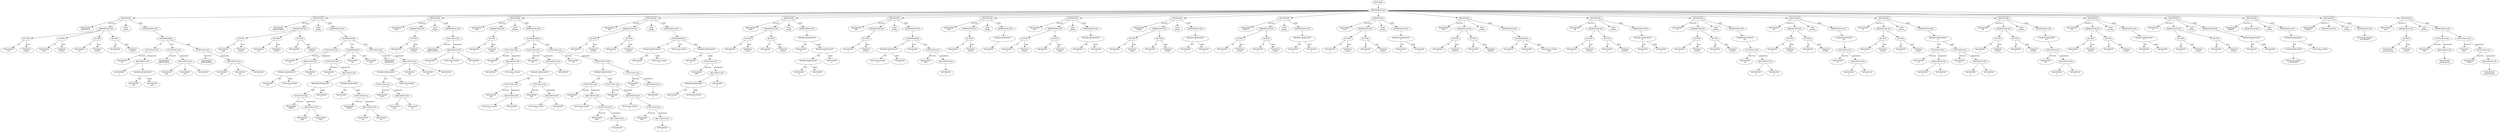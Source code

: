 digraph AST {
node0 [label="PROGRAM"]
node1 [label="DEFINITION-LIST"]
node2 [label="DEFINITION"]
node3 [label="IDENTIFIER\nSQRTSPLIT"]
node4 [label="PARAMETER-LIST"]
node5 [label="ID-TYPE"]
node6 [label="IDENTIFIER\nmid"]
node7 [label="TERMINAL\ninteger"]
node8 [label="ID-TYPE"]
node9 [label="IDENTIFIER\nhigh"]
node10 [label="TERMINAL\ninteger"]
node11 [label="ID-TYPE"]
node12 [label="IDENTIFIER\nlow"]
node13 [label="TERMINAL\ninteger"]
node14 [label="ID-TYPE"]
node15 [label="IDENTIFIER\nn"]
node16 [label="TERMINAL\ninteger"]
node17 [label="TYPE\ninteger"]
node18 [label="EXPRESSION-LIST"]
node19 [label="IF-EXPRESSION"]
node20 [label="FUNCTION-CALL"]
node21 [label="IDENTIFIER\nLE"]
node22 [label="ARGUMENT-LIST"]
node23 [label="IDENTIFIER\nn"]
node24 [label="BINARY-EXPRESSION\n*"]
node25 [label="IDENTIFIER\nmid"]
node26 [label="IDENTIFIER\nmid"]
node27 [label="FUNCTION-CALL"]
node28 [label="IDENTIFIER\nSQRTSEARCH"]
node29 [label="ARGUMENT-LIST"]
node30 [label="IDENTIFIER\nhigh"]
node31 [label="IDENTIFIER\nmid"]
node32 [label="IDENTIFIER\nn"]
node33 [label="FUNCTION-CALL"]
node34 [label="IDENTIFIER\nSQRTSEARCH"]
node35 [label="ARGUMENT-LIST"]
node36 [label="IDENTIFIER\nmid"]
node37 [label="IDENTIFIER\nlow"]
node38 [label="IDENTIFIER\nn"]
node39 [label="DEFINITION"]
node40 [label="IDENTIFIER\nSQRTSEARCH"]
node41 [label="PARAMETER-LIST"]
node42 [label="ID-TYPE"]
node43 [label="IDENTIFIER\nhigh"]
node44 [label="TERMINAL\ninteger"]
node45 [label="ID-TYPE"]
node46 [label="IDENTIFIER\nlow"]
node47 [label="TERMINAL\ninteger"]
node48 [label="ID-TYPE"]
node49 [label="IDENTIFIER\nn"]
node50 [label="TERMINAL\ninteger"]
node51 [label="TYPE\ninteger"]
node52 [label="EXPRESSION-LIST"]
node53 [label="IF-EXPRESSION"]
node54 [label="FUNCTION-CALL"]
node55 [label="IDENTIFIER\nLE"]
node56 [label="ARGUMENT-LIST"]
node57 [label="BINARY-EXPRESSION\n+"]
node58 [label="IDENTIFIER\nlow"]
node59 [label="INTEGER-LITERAL\n1"]
node60 [label="IDENTIFIER\nhigh"]
node61 [label="IF-EXPRESSION"]
node62 [label="FUNCTION-CALL"]
node63 [label="IDENTIFIER\nLE"]
node64 [label="ARGUMENT-LIST"]
node65 [label="BINARY-EXPRESSION\n-"]
node66 [label="FUNCTION-CALL"]
node67 [label="IDENTIFIER\nTIMES"]
node68 [label="ARGUMENT-LIST"]
node69 [label="IDENTIFIER\nhigh"]
node70 [label="IDENTIFIER\nhigh"]
node71 [label="IDENTIFIER\nn"]
node72 [label="BINARY-EXPRESSION\n-"]
node73 [label="IDENTIFIER\nn"]
node74 [label="FUNCTION-CALL"]
node75 [label="IDENTIFIER\nTIMES"]
node76 [label="ARGUMENT-LIST"]
node77 [label="IDENTIFIER\nlow"]
node78 [label="IDENTIFIER\nlow"]
node79 [label="IDENTIFIER\nlow"]
node80 [label="IDENTIFIER\nhigh"]
node81 [label="FUNCTION-CALL"]
node82 [label="IDENTIFIER\nSQRTSPLIT"]
node83 [label="ARGUMENT-LIST"]
node84 [label="BINARY-EXPRESSION\n/"]
node85 [label="FUNCTION-CALL"]
node86 [label="IDENTIFIER\nPLUS"]
node87 [label="ARGUMENT-LIST"]
node88 [label="IDENTIFIER\nhigh"]
node89 [label="IDENTIFIER\nlow"]
node90 [label="INTEGER-LITERAL\n2"]
node91 [label="IDENTIFIER\nhigh"]
node92 [label="IDENTIFIER\nlow"]
node93 [label="IDENTIFIER\nn"]
node94 [label="DEFINITION"]
node95 [label="IDENTIFIER\nSQRT"]
node96 [label="PARAMETER-LIST"]
node97 [label="ID-TYPE"]
node98 [label="IDENTIFIER\nn"]
node99 [label="TERMINAL\ninteger"]
node100 [label="TYPE\ninteger"]
node101 [label="EXPRESSION-LIST"]
node102 [label="FUNCTION-CALL"]
node103 [label="IDENTIFIER\nSQRTSEARCH"]
node104 [label="ARGUMENT-LIST"]
node105 [label="IDENTIFIER\nn"]
node106 [label="INTEGER-LITERAL\n0"]
node107 [label="IDENTIFIER\nn"]
node108 [label="DEFINITION"]
node109 [label="IDENTIFIER\nODD"]
node110 [label="PARAMETER-LIST"]
node111 [label="ID-TYPE"]
node112 [label="IDENTIFIER\nn"]
node113 [label="TERMINAL\ninteger"]
node114 [label="TYPE\nboolean"]
node115 [label="EXPRESSION-LIST"]
node116 [label="IF-EXPRESSION"]
node117 [label="FUNCTION-CALL"]
node118 [label="IDENTIFIER\nLE"]
node119 [label="ARGUMENT-LIST"]
node120 [label="IDENTIFIER\nn"]
node121 [label="INTEGER-LITERAL\n0"]
node122 [label="FUNCTION-CALL"]
node123 [label="IDENTIFIER\nGT"]
node124 [label="ARGUMENT-LIST"]
node125 [label="BINARY-EXPRESSION\n+"]
node126 [label="FUNCTION-CALL"]
node127 [label="IDENTIFIER\nDIV"]
node128 [label="ARGUMENT-LIST"]
node129 [label="INTEGER-LITERAL\n2"]
node130 [label="IDENTIFIER\nn"]
node131 [label="FUNCTION-CALL"]
node132 [label="IDENTIFIER\nDIV"]
node133 [label="ARGUMENT-LIST"]
node134 [label="INTEGER-LITERAL\n2"]
node135 [label="IDENTIFIER\nn"]
node136 [label="IDENTIFIER\nn"]
node137 [label="FUNCTION-CALL"]
node138 [label="IDENTIFIER\nGT"]
node139 [label="ARGUMENT-LIST"]
node140 [label="BINARY-EXPRESSION\n+"]
node141 [label="FUNCTION-CALL"]
node142 [label="IDENTIFIER\nDIV"]
node143 [label="ARGUMENT-LIST"]
node144 [label="INTEGER-LITERAL\n2"]
node145 [label="FUNCTION-CALL"]
node146 [label="IDENTIFIER\nNEG"]
node147 [label="ARGUMENT-LIST"]
node148 [label="IDENTIFIER\nn"]
node149 [label="FUNCTION-CALL"]
node150 [label="IDENTIFIER\nDIV"]
node151 [label="ARGUMENT-LIST"]
node152 [label="INTEGER-LITERAL\n2"]
node153 [label="FUNCTION-CALL"]
node154 [label="IDENTIFIER\nNEG"]
node155 [label="ARGUMENT-LIST"]
node156 [label="IDENTIFIER\nn"]
node157 [label="FUNCTION-CALL"]
node158 [label="IDENTIFIER\nNEG"]
node159 [label="ARGUMENT-LIST"]
node160 [label="IDENTIFIER\nn"]
node161 [label="DEFINITION"]
node162 [label="IDENTIFIER\nEXP"]
node163 [label="PARAMETER-LIST"]
node164 [label="ID-TYPE"]
node165 [label="IDENTIFIER\nn"]
node166 [label="TERMINAL\ninteger"]
node167 [label="ID-TYPE"]
node168 [label="IDENTIFIER\nm"]
node169 [label="TERMINAL\ninteger"]
node170 [label="TYPE\ninteger"]
node171 [label="EXPRESSION-LIST"]
node172 [label="IF-EXPRESSION"]
node173 [label="BINARY-EXPRESSION\n="]
node174 [label="IDENTIFIER\nn"]
node175 [label="INTEGER-LITERAL\n0"]
node176 [label="INTEGER-LITERAL\n1"]
node177 [label="BINARY-EXPRESSION\n*"]
node178 [label="IDENTIFIER\nm"]
node179 [label="FUNCTION-CALL"]
node180 [label="IDENTIFIER\nEXP"]
node181 [label="ARGUMENT-LIST"]
node182 [label="BINARY-EXPRESSION\n-"]
node183 [label="IDENTIFIER\nn"]
node184 [label="INTEGER-LITERAL\n1"]
node185 [label="IDENTIFIER\nm"]
node186 [label="DEFINITION"]
node187 [label="IDENTIFIER\nMOD"]
node188 [label="PARAMETER-LIST"]
node189 [label="ID-TYPE"]
node190 [label="IDENTIFIER\nn"]
node191 [label="TERMINAL\ninteger"]
node192 [label="ID-TYPE"]
node193 [label="IDENTIFIER\nm"]
node194 [label="TERMINAL\ninteger"]
node195 [label="TYPE\ninteger"]
node196 [label="EXPRESSION-LIST"]
node197 [label="BINARY-EXPRESSION\n-"]
node198 [label="IDENTIFIER\nm"]
node199 [label="BINARY-EXPRESSION\n*"]
node200 [label="BINARY-EXPRESSION\n/"]
node201 [label="IDENTIFIER\nm"]
node202 [label="IDENTIFIER\nn"]
node203 [label="IDENTIFIER\nn"]
node204 [label="DEFINITION"]
node205 [label="IDENTIFIER\nABS"]
node206 [label="PARAMETER-LIST"]
node207 [label="ID-TYPE"]
node208 [label="IDENTIFIER\nn"]
node209 [label="TERMINAL\ninteger"]
node210 [label="TYPE\ninteger"]
node211 [label="EXPRESSION-LIST"]
node212 [label="IF-EXPRESSION"]
node213 [label="BINARY-EXPRESSION\n<"]
node214 [label="INTEGER-LITERAL\n0"]
node215 [label="IDENTIFIER\nn"]
node216 [label="IDENTIFIER\nn"]
node217 [label="FUNCTION-CALL"]
node218 [label="IDENTIFIER\nNEG"]
node219 [label="ARGUMENT-LIST"]
node220 [label="IDENTIFIER\nn"]
node221 [label="DEFINITION"]
node222 [label="IDENTIFIER\nNEG"]
node223 [label="PARAMETER-LIST"]
node224 [label="ID-TYPE"]
node225 [label="IDENTIFIER\nn"]
node226 [label="TERMINAL\ninteger"]
node227 [label="TYPE\ninteger"]
node228 [label="EXPRESSION-LIST"]
node229 [label="UNARY-EXPRESSION\n-"]
node230 [label="IDENTIFIER\nn"]
node231 [label="DEFINITION"]
node232 [label="IDENTIFIER\nDIV"]
node233 [label="PARAMETER-LIST"]
node234 [label="ID-TYPE"]
node235 [label="IDENTIFIER\nq"]
node236 [label="TERMINAL\ninteger"]
node237 [label="ID-TYPE"]
node238 [label="IDENTIFIER\np"]
node239 [label="TERMINAL\ninteger"]
node240 [label="TYPE\ninteger"]
node241 [label="EXPRESSION-LIST"]
node242 [label="BINARY-EXPRESSION\n/"]
node243 [label="IDENTIFIER\np"]
node244 [label="IDENTIFIER\nq"]
node245 [label="DEFINITION"]
node246 [label="IDENTIFIER\nTIMES"]
node247 [label="PARAMETER-LIST"]
node248 [label="ID-TYPE"]
node249 [label="IDENTIFIER\nq"]
node250 [label="TERMINAL\ninteger"]
node251 [label="ID-TYPE"]
node252 [label="IDENTIFIER\np"]
node253 [label="TERMINAL\ninteger"]
node254 [label="TYPE\ninteger"]
node255 [label="EXPRESSION-LIST"]
node256 [label="BINARY-EXPRESSION\n*"]
node257 [label="IDENTIFIER\np"]
node258 [label="IDENTIFIER\nq"]
node259 [label="DEFINITION"]
node260 [label="IDENTIFIER\nMINUS"]
node261 [label="PARAMETER-LIST"]
node262 [label="ID-TYPE"]
node263 [label="IDENTIFIER\nq"]
node264 [label="TERMINAL\ninteger"]
node265 [label="ID-TYPE"]
node266 [label="IDENTIFIER\np"]
node267 [label="TERMINAL\ninteger"]
node268 [label="TYPE\ninteger"]
node269 [label="EXPRESSION-LIST"]
node270 [label="BINARY-EXPRESSION\n-"]
node271 [label="IDENTIFIER\np"]
node272 [label="IDENTIFIER\nq"]
node273 [label="DEFINITION"]
node274 [label="IDENTIFIER\nPLUS"]
node275 [label="PARAMETER-LIST"]
node276 [label="ID-TYPE"]
node277 [label="IDENTIFIER\nq"]
node278 [label="TERMINAL\ninteger"]
node279 [label="ID-TYPE"]
node280 [label="IDENTIFIER\np"]
node281 [label="TERMINAL\ninteger"]
node282 [label="TYPE\ninteger"]
node283 [label="EXPRESSION-LIST"]
node284 [label="BINARY-EXPRESSION\n+"]
node285 [label="IDENTIFIER\np"]
node286 [label="IDENTIFIER\nq"]
node287 [label="DEFINITION"]
node288 [label="IDENTIFIER\nAND"]
node289 [label="PARAMETER-LIST"]
node290 [label="ID-TYPE"]
node291 [label="IDENTIFIER\nq"]
node292 [label="TERMINAL\nboolean"]
node293 [label="ID-TYPE"]
node294 [label="IDENTIFIER\np"]
node295 [label="TERMINAL\nboolean"]
node296 [label="TYPE\nboolean"]
node297 [label="EXPRESSION-LIST"]
node298 [label="IF-EXPRESSION"]
node299 [label="IDENTIFIER\np"]
node300 [label="IDENTIFIER\nq"]
node301 [label="BOOLEAN-LITERAL\nfalse"]
node302 [label="DEFINITION"]
node303 [label="IDENTIFIER\nOR"]
node304 [label="PARAMETER-LIST"]
node305 [label="ID-TYPE"]
node306 [label="IDENTIFIER\nq"]
node307 [label="TERMINAL\nboolean"]
node308 [label="ID-TYPE"]
node309 [label="IDENTIFIER\np"]
node310 [label="TERMINAL\nboolean"]
node311 [label="TYPE\nboolean"]
node312 [label="EXPRESSION-LIST"]
node313 [label="BINARY-EXPRESSION\nor"]
node314 [label="IDENTIFIER\np"]
node315 [label="IDENTIFIER\nq"]
node316 [label="DEFINITION"]
node317 [label="IDENTIFIER\nGT"]
node318 [label="PARAMETER-LIST"]
node319 [label="ID-TYPE"]
node320 [label="IDENTIFIER\nq"]
node321 [label="TERMINAL\ninteger"]
node322 [label="ID-TYPE"]
node323 [label="IDENTIFIER\np"]
node324 [label="TERMINAL\ninteger"]
node325 [label="TYPE\nboolean"]
node326 [label="EXPRESSION-LIST"]
node327 [label="UNARY-EXPRESSION\nnot"]
node328 [label="FUNCTION-CALL"]
node329 [label="IDENTIFIER\nLE"]
node330 [label="ARGUMENT-LIST"]
node331 [label="IDENTIFIER\nq"]
node332 [label="IDENTIFIER\np"]
node333 [label="DEFINITION"]
node334 [label="IDENTIFIER\nGE"]
node335 [label="PARAMETER-LIST"]
node336 [label="ID-TYPE"]
node337 [label="IDENTIFIER\nq"]
node338 [label="TERMINAL\ninteger"]
node339 [label="ID-TYPE"]
node340 [label="IDENTIFIER\np"]
node341 [label="TERMINAL\ninteger"]
node342 [label="TYPE\nboolean"]
node343 [label="EXPRESSION-LIST"]
node344 [label="UNARY-EXPRESSION\nnot"]
node345 [label="FUNCTION-CALL"]
node346 [label="IDENTIFIER\nLT"]
node347 [label="ARGUMENT-LIST"]
node348 [label="IDENTIFIER\nq"]
node349 [label="IDENTIFIER\np"]
node350 [label="DEFINITION"]
node351 [label="IDENTIFIER\nLE"]
node352 [label="PARAMETER-LIST"]
node353 [label="ID-TYPE"]
node354 [label="IDENTIFIER\nq"]
node355 [label="TERMINAL\ninteger"]
node356 [label="ID-TYPE"]
node357 [label="IDENTIFIER\np"]
node358 [label="TERMINAL\ninteger"]
node359 [label="TYPE\nboolean"]
node360 [label="EXPRESSION-LIST"]
node361 [label="BINARY-EXPRESSION\nor"]
node362 [label="FUNCTION-CALL"]
node363 [label="IDENTIFIER\nLT"]
node364 [label="ARGUMENT-LIST"]
node365 [label="IDENTIFIER\nq"]
node366 [label="IDENTIFIER\np"]
node367 [label="FUNCTION-CALL"]
node368 [label="IDENTIFIER\nEQ"]
node369 [label="ARGUMENT-LIST"]
node370 [label="IDENTIFIER\nq"]
node371 [label="IDENTIFIER\np"]
node372 [label="DEFINITION"]
node373 [label="IDENTIFIER\nNE"]
node374 [label="PARAMETER-LIST"]
node375 [label="ID-TYPE"]
node376 [label="IDENTIFIER\nq"]
node377 [label="TERMINAL\ninteger"]
node378 [label="ID-TYPE"]
node379 [label="IDENTIFIER\np"]
node380 [label="TERMINAL\ninteger"]
node381 [label="TYPE\nboolean"]
node382 [label="EXPRESSION-LIST"]
node383 [label="UNARY-EXPRESSION\nnot"]
node384 [label="FUNCTION-CALL"]
node385 [label="IDENTIFIER\nEQ"]
node386 [label="ARGUMENT-LIST"]
node387 [label="IDENTIFIER\nq"]
node388 [label="IDENTIFIER\np"]
node389 [label="DEFINITION"]
node390 [label="IDENTIFIER\nEQ"]
node391 [label="PARAMETER-LIST"]
node392 [label="ID-TYPE"]
node393 [label="IDENTIFIER\nq"]
node394 [label="TERMINAL\ninteger"]
node395 [label="ID-TYPE"]
node396 [label="IDENTIFIER\np"]
node397 [label="TERMINAL\ninteger"]
node398 [label="TYPE\nboolean"]
node399 [label="EXPRESSION-LIST"]
node400 [label="BINARY-EXPRESSION\n="]
node401 [label="IDENTIFIER\np"]
node402 [label="IDENTIFIER\nq"]
node403 [label="DEFINITION"]
node404 [label="IDENTIFIER\nLT"]
node405 [label="PARAMETER-LIST"]
node406 [label="ID-TYPE"]
node407 [label="IDENTIFIER\nq"]
node408 [label="TERMINAL\ninteger"]
node409 [label="ID-TYPE"]
node410 [label="IDENTIFIER\np"]
node411 [label="TERMINAL\ninteger"]
node412 [label="TYPE\nboolean"]
node413 [label="EXPRESSION-LIST"]
node414 [label="BINARY-EXPRESSION\n<"]
node415 [label="IDENTIFIER\np"]
node416 [label="IDENTIFIER\nq"]
node417 [label="DEFINITION"]
node418 [label="IDENTIFIER\nMININT"]
node419 [label="PARAMETER-LIST"]
node420 [label="TYPE\ninteger"]
node421 [label="EXPRESSION-LIST"]
node422 [label="BINARY-EXPRESSION\n-"]
node423 [label="UNARY-EXPRESSION\n-"]
node424 [label="INTEGER-LITERAL\n2147483647"]
node425 [label="INTEGER-LITERAL\n1"]
node426 [label="DEFINITION"]
node427 [label="IDENTIFIER\nMAXINT"]
node428 [label="PARAMETER-LIST"]
node429 [label="TYPE\ninteger"]
node430 [label="EXPRESSION-LIST"]
node431 [label="INTEGER-LITERAL\n2147483647"]
node432 [label="DEFINITION"]
node433 [label="IDENTIFIER\nmain"]
node434 [label="PARAMETER-LIST"]
node435 [label="ID-TYPE"]
node436 [label="IDENTIFIER\ntestArgument"]
node437 [label="TERMINAL\ninteger"]
node438 [label="TYPE\nboolean"]
node439 [label="EXPRESSION-LIST"]
node440 [label="FUNCTION-CALL"]
node441 [label="IDENTIFIER\nODD"]
node442 [label="ARGUMENT-LIST"]
node443 [label="IDENTIFIER\ntestArgument"]
node444 [label="FUNCTION-CALL"]
node445 [label="TERMINAL\nprint"]
node446 [label="FUNCTION-CALL"]
node447 [label="IDENTIFIER\nSQRT"]
node448 [label="ARGUMENT-LIST"]
node449 [label="IDENTIFIER\ntestArgument"]
node2 -> node3 [label="function"]
node5 -> node6 [label="id"]
node5 -> node7 [label="type"]
node4 -> node5
node8 -> node9 [label="id"]
node8 -> node10 [label="type"]
node4 -> node8
node11 -> node12 [label="id"]
node11 -> node13 [label="type"]
node4 -> node11
node14 -> node15 [label="id"]
node14 -> node16 [label="type"]
node4 -> node14
node2 -> node4
node2 -> node17
node20 -> node21 [label="function"]
node22 -> node23
node24 -> node25 [label="left"]
node24 -> node26 [label="right"]
node22 -> node24
node20 -> node22 [label="arguments"]
node19 -> node20 [label="if"]
node27 -> node28 [label="function"]
node29 -> node30
node29 -> node31
node29 -> node32
node27 -> node29 [label="arguments"]
node19 -> node27 [label="else"]
node33 -> node34 [label="function"]
node35 -> node36
node35 -> node37
node35 -> node38
node33 -> node35 [label="arguments"]
node19 -> node33 [label="then"]
node18 -> node19
node2 -> node18 [label="body"]
node1 -> node2
node39 -> node40 [label="function"]
node42 -> node43 [label="id"]
node42 -> node44 [label="type"]
node41 -> node42
node45 -> node46 [label="id"]
node45 -> node47 [label="type"]
node41 -> node45
node48 -> node49 [label="id"]
node48 -> node50 [label="type"]
node41 -> node48
node39 -> node41
node39 -> node51
node54 -> node55 [label="function"]
node57 -> node58 [label="left"]
node57 -> node59 [label="right"]
node56 -> node57
node56 -> node60
node54 -> node56 [label="arguments"]
node53 -> node54 [label="if"]
node62 -> node63 [label="function"]
node66 -> node67 [label="function"]
node68 -> node69
node68 -> node70
node66 -> node68 [label="arguments"]
node65 -> node66 [label="left"]
node65 -> node71 [label="right"]
node64 -> node65
node72 -> node73 [label="left"]
node74 -> node75 [label="function"]
node76 -> node77
node76 -> node78
node74 -> node76 [label="arguments"]
node72 -> node74 [label="right"]
node64 -> node72
node62 -> node64 [label="arguments"]
node61 -> node62 [label="if"]
node61 -> node79 [label="else"]
node61 -> node80 [label="then"]
node53 -> node61 [label="else"]
node81 -> node82 [label="function"]
node85 -> node86 [label="function"]
node87 -> node88
node87 -> node89
node85 -> node87 [label="arguments"]
node84 -> node85 [label="left"]
node84 -> node90 [label="right"]
node83 -> node84
node83 -> node91
node83 -> node92
node83 -> node93
node81 -> node83 [label="arguments"]
node53 -> node81 [label="then"]
node52 -> node53
node39 -> node52 [label="body"]
node1 -> node39
node94 -> node95 [label="function"]
node97 -> node98 [label="id"]
node97 -> node99 [label="type"]
node96 -> node97
node94 -> node96
node94 -> node100
node102 -> node103 [label="function"]
node104 -> node105
node104 -> node106
node104 -> node107
node102 -> node104 [label="arguments"]
node101 -> node102
node94 -> node101 [label="body"]
node1 -> node94
node108 -> node109 [label="function"]
node111 -> node112 [label="id"]
node111 -> node113 [label="type"]
node110 -> node111
node108 -> node110
node108 -> node114
node117 -> node118 [label="function"]
node119 -> node120
node119 -> node121
node117 -> node119 [label="arguments"]
node116 -> node117 [label="if"]
node122 -> node123 [label="function"]
node126 -> node127 [label="function"]
node128 -> node129
node128 -> node130
node126 -> node128 [label="arguments"]
node125 -> node126 [label="left"]
node131 -> node132 [label="function"]
node133 -> node134
node133 -> node135
node131 -> node133 [label="arguments"]
node125 -> node131 [label="right"]
node124 -> node125
node124 -> node136
node122 -> node124 [label="arguments"]
node116 -> node122 [label="else"]
node137 -> node138 [label="function"]
node141 -> node142 [label="function"]
node143 -> node144
node145 -> node146 [label="function"]
node147 -> node148
node145 -> node147 [label="arguments"]
node143 -> node145
node141 -> node143 [label="arguments"]
node140 -> node141 [label="left"]
node149 -> node150 [label="function"]
node151 -> node152
node153 -> node154 [label="function"]
node155 -> node156
node153 -> node155 [label="arguments"]
node151 -> node153
node149 -> node151 [label="arguments"]
node140 -> node149 [label="right"]
node139 -> node140
node157 -> node158 [label="function"]
node159 -> node160
node157 -> node159 [label="arguments"]
node139 -> node157
node137 -> node139 [label="arguments"]
node116 -> node137 [label="then"]
node115 -> node116
node108 -> node115 [label="body"]
node1 -> node108
node161 -> node162 [label="function"]
node164 -> node165 [label="id"]
node164 -> node166 [label="type"]
node163 -> node164
node167 -> node168 [label="id"]
node167 -> node169 [label="type"]
node163 -> node167
node161 -> node163
node161 -> node170
node173 -> node174 [label="left"]
node173 -> node175 [label="right"]
node172 -> node173 [label="if"]
node172 -> node176 [label="else"]
node177 -> node178 [label="left"]
node179 -> node180 [label="function"]
node182 -> node183 [label="left"]
node182 -> node184 [label="right"]
node181 -> node182
node181 -> node185
node179 -> node181 [label="arguments"]
node177 -> node179 [label="right"]
node172 -> node177 [label="then"]
node171 -> node172
node161 -> node171 [label="body"]
node1 -> node161
node186 -> node187 [label="function"]
node189 -> node190 [label="id"]
node189 -> node191 [label="type"]
node188 -> node189
node192 -> node193 [label="id"]
node192 -> node194 [label="type"]
node188 -> node192
node186 -> node188
node186 -> node195
node197 -> node198 [label="left"]
node200 -> node201 [label="left"]
node200 -> node202 [label="right"]
node199 -> node200 [label="left"]
node199 -> node203 [label="right"]
node197 -> node199 [label="right"]
node196 -> node197
node186 -> node196 [label="body"]
node1 -> node186
node204 -> node205 [label="function"]
node207 -> node208 [label="id"]
node207 -> node209 [label="type"]
node206 -> node207
node204 -> node206
node204 -> node210
node213 -> node214 [label="left"]
node213 -> node215 [label="right"]
node212 -> node213 [label="if"]
node212 -> node216 [label="else"]
node217 -> node218 [label="function"]
node219 -> node220
node217 -> node219 [label="arguments"]
node212 -> node217 [label="then"]
node211 -> node212
node204 -> node211 [label="body"]
node1 -> node204
node221 -> node222 [label="function"]
node224 -> node225 [label="id"]
node224 -> node226 [label="type"]
node223 -> node224
node221 -> node223
node221 -> node227
node229 -> node230
node228 -> node229
node221 -> node228 [label="body"]
node1 -> node221
node231 -> node232 [label="function"]
node234 -> node235 [label="id"]
node234 -> node236 [label="type"]
node233 -> node234
node237 -> node238 [label="id"]
node237 -> node239 [label="type"]
node233 -> node237
node231 -> node233
node231 -> node240
node242 -> node243 [label="left"]
node242 -> node244 [label="right"]
node241 -> node242
node231 -> node241 [label="body"]
node1 -> node231
node245 -> node246 [label="function"]
node248 -> node249 [label="id"]
node248 -> node250 [label="type"]
node247 -> node248
node251 -> node252 [label="id"]
node251 -> node253 [label="type"]
node247 -> node251
node245 -> node247
node245 -> node254
node256 -> node257 [label="left"]
node256 -> node258 [label="right"]
node255 -> node256
node245 -> node255 [label="body"]
node1 -> node245
node259 -> node260 [label="function"]
node262 -> node263 [label="id"]
node262 -> node264 [label="type"]
node261 -> node262
node265 -> node266 [label="id"]
node265 -> node267 [label="type"]
node261 -> node265
node259 -> node261
node259 -> node268
node270 -> node271 [label="left"]
node270 -> node272 [label="right"]
node269 -> node270
node259 -> node269 [label="body"]
node1 -> node259
node273 -> node274 [label="function"]
node276 -> node277 [label="id"]
node276 -> node278 [label="type"]
node275 -> node276
node279 -> node280 [label="id"]
node279 -> node281 [label="type"]
node275 -> node279
node273 -> node275
node273 -> node282
node284 -> node285 [label="left"]
node284 -> node286 [label="right"]
node283 -> node284
node273 -> node283 [label="body"]
node1 -> node273
node287 -> node288 [label="function"]
node290 -> node291 [label="id"]
node290 -> node292 [label="type"]
node289 -> node290
node293 -> node294 [label="id"]
node293 -> node295 [label="type"]
node289 -> node293
node287 -> node289
node287 -> node296
node298 -> node299 [label="if"]
node298 -> node300 [label="else"]
node298 -> node301 [label="then"]
node297 -> node298
node287 -> node297 [label="body"]
node1 -> node287
node302 -> node303 [label="function"]
node305 -> node306 [label="id"]
node305 -> node307 [label="type"]
node304 -> node305
node308 -> node309 [label="id"]
node308 -> node310 [label="type"]
node304 -> node308
node302 -> node304
node302 -> node311
node313 -> node314 [label="left"]
node313 -> node315 [label="right"]
node312 -> node313
node302 -> node312 [label="body"]
node1 -> node302
node316 -> node317 [label="function"]
node319 -> node320 [label="id"]
node319 -> node321 [label="type"]
node318 -> node319
node322 -> node323 [label="id"]
node322 -> node324 [label="type"]
node318 -> node322
node316 -> node318
node316 -> node325
node328 -> node329 [label="function"]
node330 -> node331
node330 -> node332
node328 -> node330 [label="arguments"]
node327 -> node328
node326 -> node327
node316 -> node326 [label="body"]
node1 -> node316
node333 -> node334 [label="function"]
node336 -> node337 [label="id"]
node336 -> node338 [label="type"]
node335 -> node336
node339 -> node340 [label="id"]
node339 -> node341 [label="type"]
node335 -> node339
node333 -> node335
node333 -> node342
node345 -> node346 [label="function"]
node347 -> node348
node347 -> node349
node345 -> node347 [label="arguments"]
node344 -> node345
node343 -> node344
node333 -> node343 [label="body"]
node1 -> node333
node350 -> node351 [label="function"]
node353 -> node354 [label="id"]
node353 -> node355 [label="type"]
node352 -> node353
node356 -> node357 [label="id"]
node356 -> node358 [label="type"]
node352 -> node356
node350 -> node352
node350 -> node359
node362 -> node363 [label="function"]
node364 -> node365
node364 -> node366
node362 -> node364 [label="arguments"]
node361 -> node362 [label="left"]
node367 -> node368 [label="function"]
node369 -> node370
node369 -> node371
node367 -> node369 [label="arguments"]
node361 -> node367 [label="right"]
node360 -> node361
node350 -> node360 [label="body"]
node1 -> node350
node372 -> node373 [label="function"]
node375 -> node376 [label="id"]
node375 -> node377 [label="type"]
node374 -> node375
node378 -> node379 [label="id"]
node378 -> node380 [label="type"]
node374 -> node378
node372 -> node374
node372 -> node381
node384 -> node385 [label="function"]
node386 -> node387
node386 -> node388
node384 -> node386 [label="arguments"]
node383 -> node384
node382 -> node383
node372 -> node382 [label="body"]
node1 -> node372
node389 -> node390 [label="function"]
node392 -> node393 [label="id"]
node392 -> node394 [label="type"]
node391 -> node392
node395 -> node396 [label="id"]
node395 -> node397 [label="type"]
node391 -> node395
node389 -> node391
node389 -> node398
node400 -> node401 [label="left"]
node400 -> node402 [label="right"]
node399 -> node400
node389 -> node399 [label="body"]
node1 -> node389
node403 -> node404 [label="function"]
node406 -> node407 [label="id"]
node406 -> node408 [label="type"]
node405 -> node406
node409 -> node410 [label="id"]
node409 -> node411 [label="type"]
node405 -> node409
node403 -> node405
node403 -> node412
node414 -> node415 [label="left"]
node414 -> node416 [label="right"]
node413 -> node414
node403 -> node413 [label="body"]
node1 -> node403
node417 -> node418 [label="function"]
node417 -> node419
node417 -> node420
node423 -> node424
node422 -> node423 [label="left"]
node422 -> node425 [label="right"]
node421 -> node422
node417 -> node421 [label="body"]
node1 -> node417
node426 -> node427 [label="function"]
node426 -> node428
node426 -> node429
node430 -> node431
node426 -> node430 [label="body"]
node1 -> node426
node432 -> node433 [label="function"]
node435 -> node436 [label="id"]
node435 -> node437 [label="type"]
node434 -> node435
node432 -> node434
node432 -> node438
node440 -> node441 [label="function"]
node442 -> node443
node440 -> node442 [label="arguments"]
node439 -> node440
node444 -> node445 [label="function"]
node446 -> node447 [label="function"]
node448 -> node449
node446 -> node448 [label="arguments"]
node444 -> node446 [label="arguments"]
node439 -> node444
node432 -> node439 [label="body"]
node1 -> node432
node0 -> node1
}